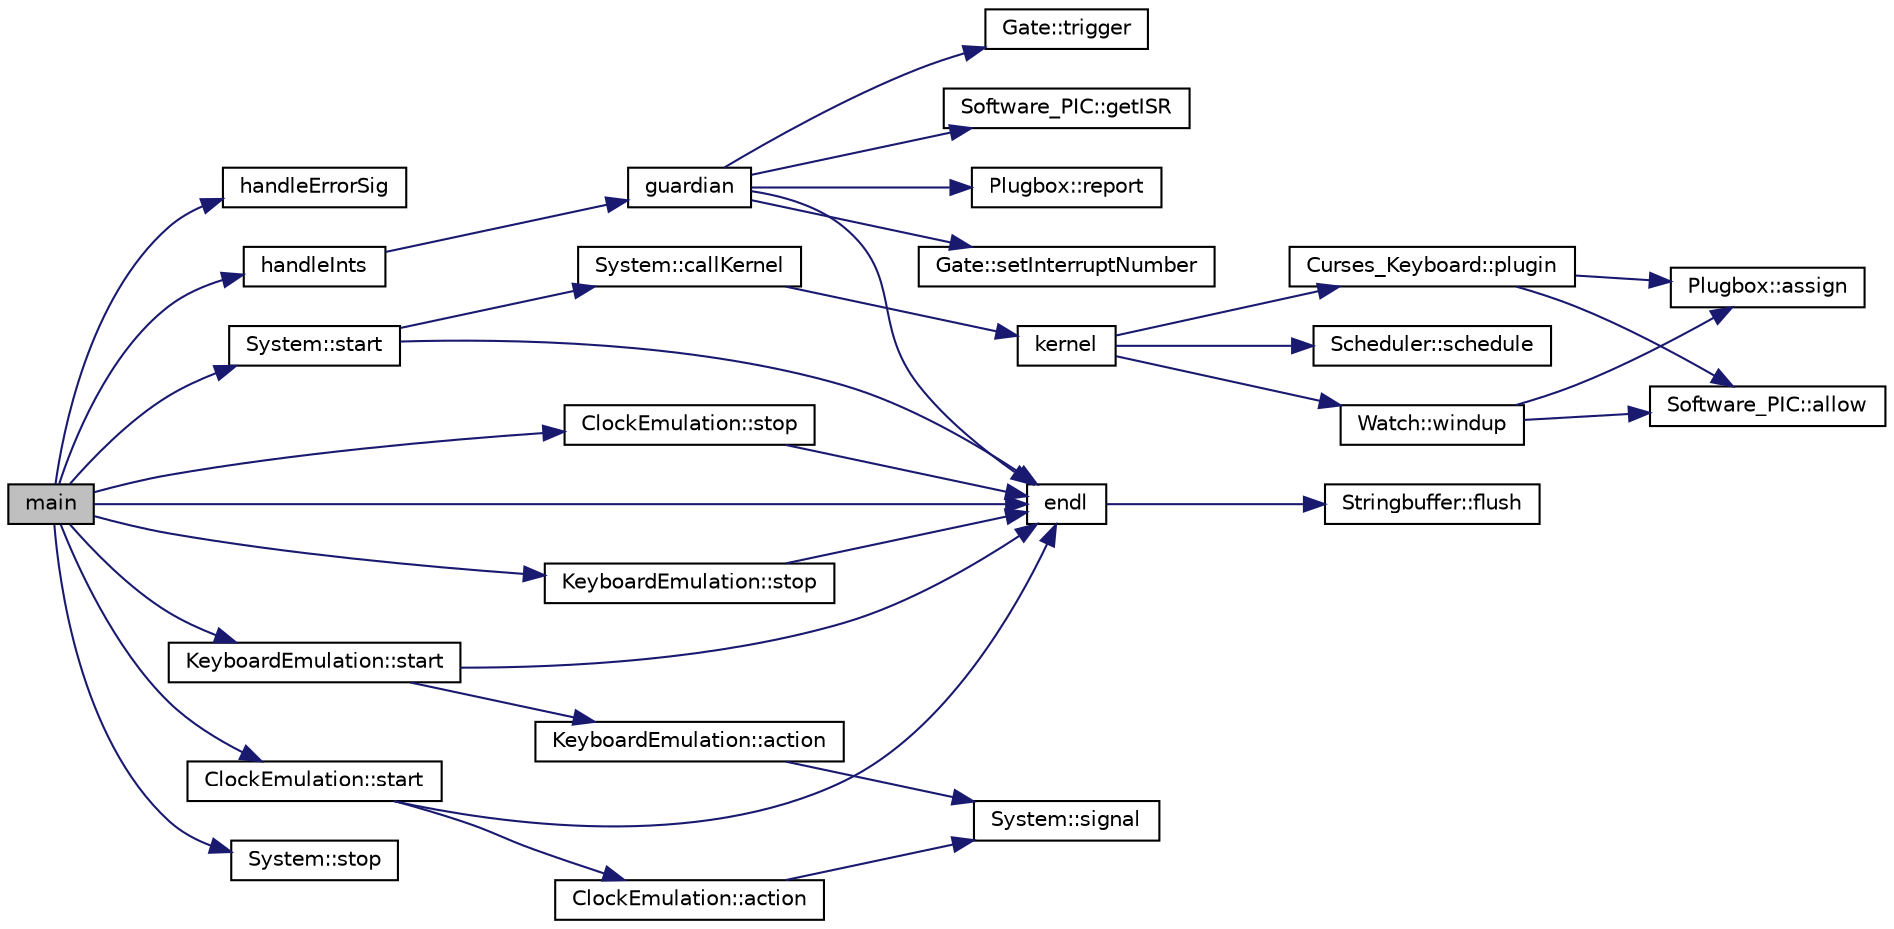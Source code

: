 digraph G
{
  bgcolor="transparent";
  edge [fontname="Helvetica",fontsize="10",labelfontname="Helvetica",labelfontsize="10"];
  node [fontname="Helvetica",fontsize="10",shape=record];
  rankdir="LR";
  Node1 [label="main",height=0.2,width=0.4,color="black", fillcolor="grey75", style="filled" fontcolor="black"];
  Node1 -> Node2 [color="midnightblue",fontsize="10",style="solid",fontname="Helvetica"];
  Node2 [label="handleErrorSig",height=0.2,width=0.4,color="black",URL="$boot_8cc.html#a89edb1cc0c0142ea57e64e6f2f0b19fa"];
  Node1 -> Node3 [color="midnightblue",fontsize="10",style="solid",fontname="Helvetica"];
  Node3 [label="handleInts",height=0.2,width=0.4,color="black",URL="$boot_8cc.html#a00c7ff42826be9ac4c82e3a35f5863c4"];
  Node3 -> Node4 [color="midnightblue",fontsize="10",style="solid",fontname="Helvetica"];
  Node4 [label="guardian",height=0.2,width=0.4,color="black",URL="$guardian_8cc.html#a9017cbb15c79b718e82c9ed18a58ed60",tooltip="Entry point for interrupts."];
  Node4 -> Node5 [color="midnightblue",fontsize="10",style="solid",fontname="Helvetica"];
  Node5 [label="Software_PIC::getISR",height=0.2,width=0.4,color="black",URL="$classSoftware__PIC.html#ab13dd24a30e333614d1e9b6ff8c95ff7",tooltip="returns the ISR of one of the two PICs"];
  Node4 -> Node6 [color="midnightblue",fontsize="10",style="solid",fontname="Helvetica"];
  Node6 [label="Plugbox::report",height=0.2,width=0.4,color="black",URL="$classPlugbox.html#a94a04c50b59ce8ce9ba0578b9d5831d9",tooltip="report the assigned Gate object for a specific interrupt"];
  Node4 -> Node7 [color="midnightblue",fontsize="10",style="solid",fontname="Helvetica"];
  Node7 [label="Gate::setInterruptNumber",height=0.2,width=0.4,color="black",URL="$classGate.html#a7f5a37b264ba3dce2ff3a5f45cb71729",tooltip="set interrupt number"];
  Node4 -> Node8 [color="midnightblue",fontsize="10",style="solid",fontname="Helvetica"];
  Node8 [label="Gate::trigger",height=0.2,width=0.4,color="black",URL="$classGate.html#a02e9dccfd4136f7152b531a024dcd37a",tooltip="interrupt handling method"];
  Node4 -> Node9 [color="midnightblue",fontsize="10",style="solid",fontname="Helvetica"];
  Node9 [label="endl",height=0.2,width=0.4,color="black",URL="$o__stream_8h.html#a28de23f7cab39bdb0f6a5dc3801b6c6d",tooltip="print buffer after adding a newline"];
  Node9 -> Node10 [color="midnightblue",fontsize="10",style="solid",fontname="Helvetica"];
  Node10 [label="Stringbuffer::flush",height=0.2,width=0.4,color="black",URL="$classStringbuffer.html#abfb79178e3d7520f99aec80f996abaac",tooltip="flush the content of the buffer to the screen"];
  Node1 -> Node11 [color="midnightblue",fontsize="10",style="solid",fontname="Helvetica"];
  Node11 [label="System::start",height=0.2,width=0.4,color="black",URL="$classSystem.html#a46b629e7c09840071570332d4e9a907d"];
  Node11 -> Node9 [color="midnightblue",fontsize="10",style="solid",fontname="Helvetica"];
  Node11 -> Node12 [color="midnightblue",fontsize="10",style="solid",fontname="Helvetica"];
  Node12 [label="System::callKernel",height=0.2,width=0.4,color="black",URL="$classSystem.html#aaf51e695421f1ab3d4d11d461587be1c"];
  Node12 -> Node13 [color="midnightblue",fontsize="10",style="solid",fontname="Helvetica"];
  Node13 [label="kernel",height=0.2,width=0.4,color="black",URL="$boot_8cc.html#aadb4d5397feda84ee5ee39b33082faca",tooltip="kernel entry point"];
  Node13 -> Node14 [color="midnightblue",fontsize="10",style="solid",fontname="Helvetica"];
  Node14 [label="Curses_Keyboard::plugin",height=0.2,width=0.4,color="black",URL="$classCurses__Keyboard.html#ada76cfa420d3b63fd720c1421d84d2ef",tooltip="enable the interrupt mechanism of the keyboard"];
  Node14 -> Node15 [color="midnightblue",fontsize="10",style="solid",fontname="Helvetica"];
  Node15 [label="Plugbox::assign",height=0.2,width=0.4,color="black",URL="$classPlugbox.html#a7f48e4645e6709fe2030aaa79eb0d3f1",tooltip="assign a Gate object to a specific interrupt"];
  Node14 -> Node16 [color="midnightblue",fontsize="10",style="solid",fontname="Helvetica"];
  Node16 [label="Software_PIC::allow",height=0.2,width=0.4,color="black",URL="$classSoftware__PIC.html#af6e50ac35035238fe28b9c17e83815d9",tooltip="allow a specific hardware interrupt"];
  Node13 -> Node17 [color="midnightblue",fontsize="10",style="solid",fontname="Helvetica"];
  Node17 [label="Watch::windup",height=0.2,width=0.4,color="black",URL="$classWatch.html#a147c656850857b641537d7ca232f5aff",tooltip="Enable the clock interrupt and its handling."];
  Node17 -> Node15 [color="midnightblue",fontsize="10",style="solid",fontname="Helvetica"];
  Node17 -> Node16 [color="midnightblue",fontsize="10",style="solid",fontname="Helvetica"];
  Node13 -> Node18 [color="midnightblue",fontsize="10",style="solid",fontname="Helvetica"];
  Node18 [label="Scheduler::schedule",height=0.2,width=0.4,color="black",URL="$classScheduler.html#a45442044c5cb2151b00f507a3c8d8195",tooltip="Start the scheduling by starting the first thread of the system."];
  Node1 -> Node19 [color="midnightblue",fontsize="10",style="solid",fontname="Helvetica"];
  Node19 [label="ClockEmulation::start",height=0.2,width=0.4,color="black",URL="$classClockEmulation.html#a248ab922f959e0780d4db684feeca034"];
  Node19 -> Node9 [color="midnightblue",fontsize="10",style="solid",fontname="Helvetica"];
  Node19 -> Node20 [color="midnightblue",fontsize="10",style="solid",fontname="Helvetica"];
  Node20 [label="ClockEmulation::action",height=0.2,width=0.4,color="black",URL="$classClockEmulation.html#a927b53d25184726bf44b9b81aba621df"];
  Node20 -> Node21 [color="midnightblue",fontsize="10",style="solid",fontname="Helvetica"];
  Node21 [label="System::signal",height=0.2,width=0.4,color="black",URL="$classSystem.html#af4120f231063b4fc96a6bca0d5593a93"];
  Node1 -> Node22 [color="midnightblue",fontsize="10",style="solid",fontname="Helvetica"];
  Node22 [label="KeyboardEmulation::start",height=0.2,width=0.4,color="black",URL="$classKeyboardEmulation.html#a1c91600337c157f36ad208ce35582989"];
  Node22 -> Node9 [color="midnightblue",fontsize="10",style="solid",fontname="Helvetica"];
  Node22 -> Node23 [color="midnightblue",fontsize="10",style="solid",fontname="Helvetica"];
  Node23 [label="KeyboardEmulation::action",height=0.2,width=0.4,color="black",URL="$classKeyboardEmulation.html#a9d4d0eda2675b0388a5747089762d052"];
  Node23 -> Node21 [color="midnightblue",fontsize="10",style="solid",fontname="Helvetica"];
  Node1 -> Node9 [color="midnightblue",fontsize="10",style="solid",fontname="Helvetica"];
  Node1 -> Node24 [color="midnightblue",fontsize="10",style="solid",fontname="Helvetica"];
  Node24 [label="ClockEmulation::stop",height=0.2,width=0.4,color="black",URL="$classClockEmulation.html#a48399eef02213677fe18e0b2aeffa5e2"];
  Node24 -> Node9 [color="midnightblue",fontsize="10",style="solid",fontname="Helvetica"];
  Node1 -> Node25 [color="midnightblue",fontsize="10",style="solid",fontname="Helvetica"];
  Node25 [label="KeyboardEmulation::stop",height=0.2,width=0.4,color="black",URL="$classKeyboardEmulation.html#a93d354c0127324d567a0fdba797d877e"];
  Node25 -> Node9 [color="midnightblue",fontsize="10",style="solid",fontname="Helvetica"];
  Node1 -> Node26 [color="midnightblue",fontsize="10",style="solid",fontname="Helvetica"];
  Node26 [label="System::stop",height=0.2,width=0.4,color="black",URL="$classSystem.html#aec90bf08b30b1944e5c8074387ed7354"];
}
